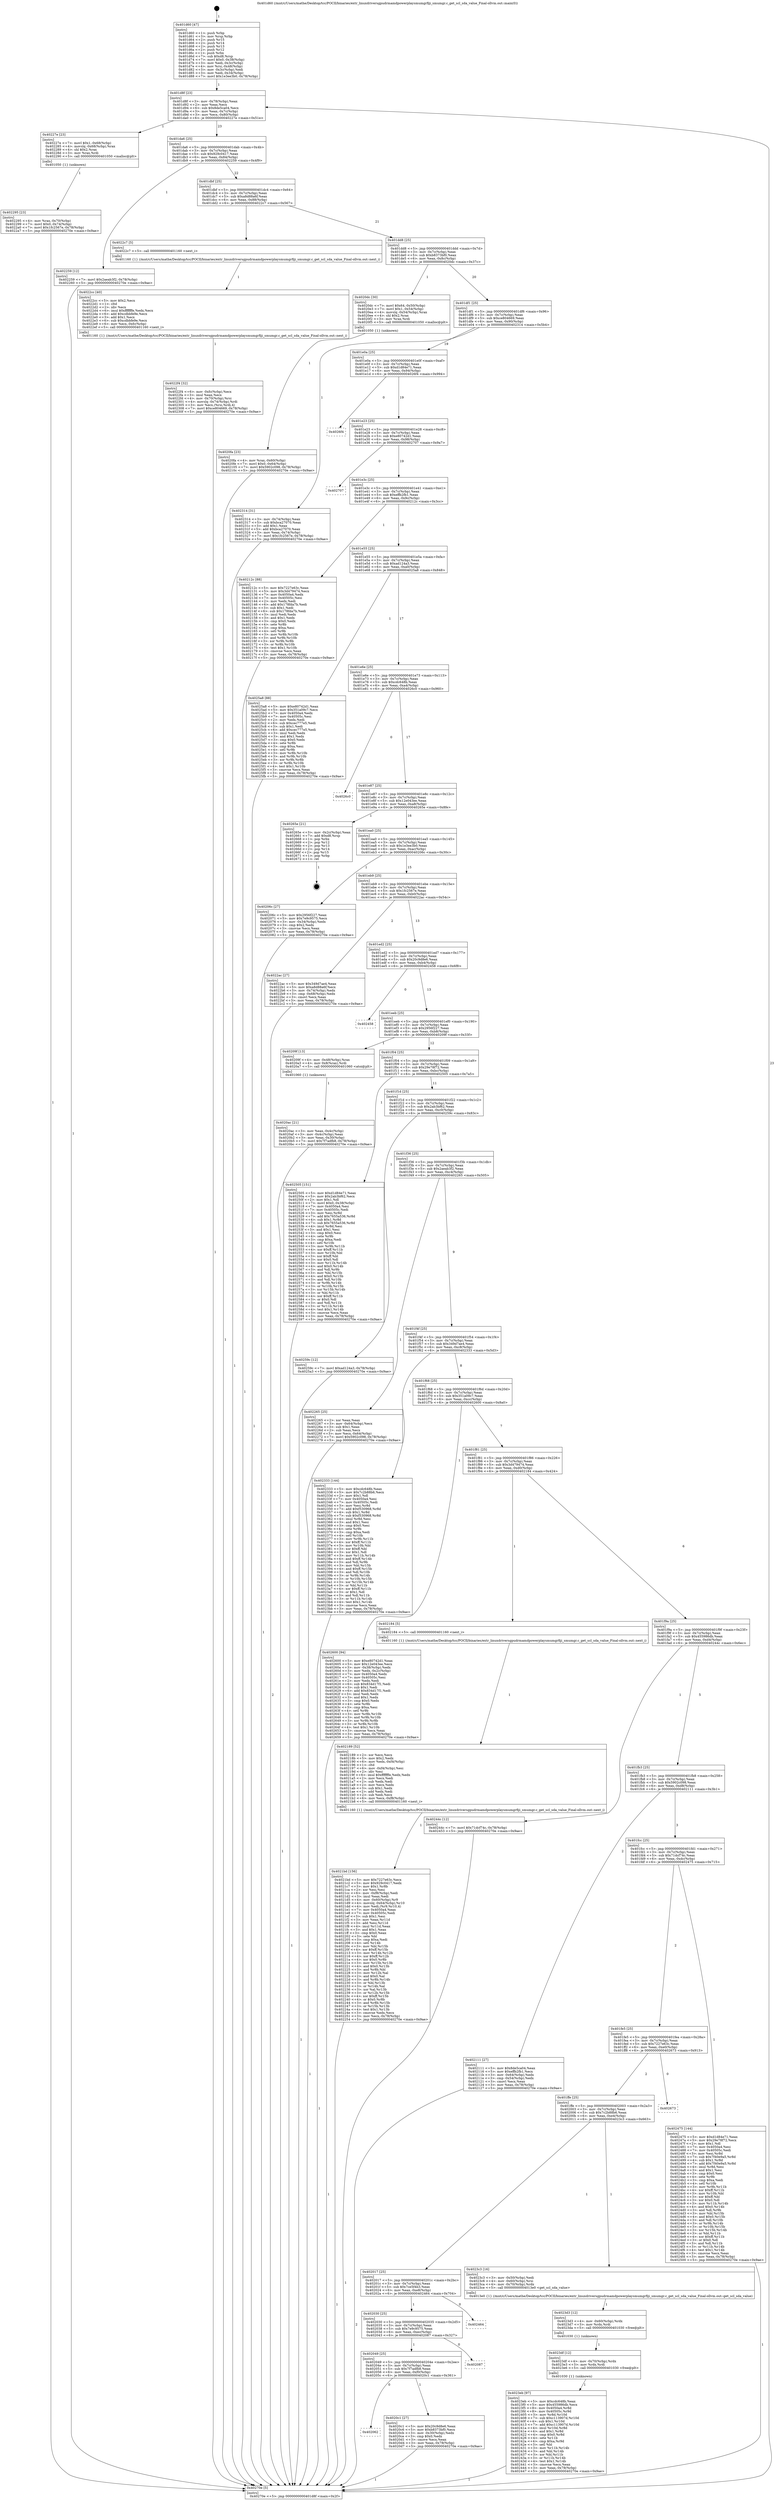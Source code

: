 digraph "0x401d60" {
  label = "0x401d60 (/mnt/c/Users/mathe/Desktop/tcc/POCII/binaries/extr_linuxdriversgpudrmamdpowerplaysmumgrfiji_smumgr.c_get_scl_sda_value_Final-ollvm.out::main(0))"
  labelloc = "t"
  node[shape=record]

  Entry [label="",width=0.3,height=0.3,shape=circle,fillcolor=black,style=filled]
  "0x401d8f" [label="{
     0x401d8f [23]\l
     | [instrs]\l
     &nbsp;&nbsp;0x401d8f \<+3\>: mov -0x78(%rbp),%eax\l
     &nbsp;&nbsp;0x401d92 \<+2\>: mov %eax,%ecx\l
     &nbsp;&nbsp;0x401d94 \<+6\>: sub $0x8de5ca04,%ecx\l
     &nbsp;&nbsp;0x401d9a \<+3\>: mov %eax,-0x7c(%rbp)\l
     &nbsp;&nbsp;0x401d9d \<+3\>: mov %ecx,-0x80(%rbp)\l
     &nbsp;&nbsp;0x401da0 \<+6\>: je 000000000040227e \<main+0x51e\>\l
  }"]
  "0x40227e" [label="{
     0x40227e [23]\l
     | [instrs]\l
     &nbsp;&nbsp;0x40227e \<+7\>: movl $0x1,-0x68(%rbp)\l
     &nbsp;&nbsp;0x402285 \<+4\>: movslq -0x68(%rbp),%rax\l
     &nbsp;&nbsp;0x402289 \<+4\>: shl $0x2,%rax\l
     &nbsp;&nbsp;0x40228d \<+3\>: mov %rax,%rdi\l
     &nbsp;&nbsp;0x402290 \<+5\>: call 0000000000401050 \<malloc@plt\>\l
     | [calls]\l
     &nbsp;&nbsp;0x401050 \{1\} (unknown)\l
  }"]
  "0x401da6" [label="{
     0x401da6 [25]\l
     | [instrs]\l
     &nbsp;&nbsp;0x401da6 \<+5\>: jmp 0000000000401dab \<main+0x4b\>\l
     &nbsp;&nbsp;0x401dab \<+3\>: mov -0x7c(%rbp),%eax\l
     &nbsp;&nbsp;0x401dae \<+5\>: sub $0x929c0417,%eax\l
     &nbsp;&nbsp;0x401db3 \<+6\>: mov %eax,-0x84(%rbp)\l
     &nbsp;&nbsp;0x401db9 \<+6\>: je 0000000000402259 \<main+0x4f9\>\l
  }"]
  Exit [label="",width=0.3,height=0.3,shape=circle,fillcolor=black,style=filled,peripheries=2]
  "0x402259" [label="{
     0x402259 [12]\l
     | [instrs]\l
     &nbsp;&nbsp;0x402259 \<+7\>: movl $0x2aeab3f2,-0x78(%rbp)\l
     &nbsp;&nbsp;0x402260 \<+5\>: jmp 000000000040270e \<main+0x9ae\>\l
  }"]
  "0x401dbf" [label="{
     0x401dbf [25]\l
     | [instrs]\l
     &nbsp;&nbsp;0x401dbf \<+5\>: jmp 0000000000401dc4 \<main+0x64\>\l
     &nbsp;&nbsp;0x401dc4 \<+3\>: mov -0x7c(%rbp),%eax\l
     &nbsp;&nbsp;0x401dc7 \<+5\>: sub $0xa8d88a6f,%eax\l
     &nbsp;&nbsp;0x401dcc \<+6\>: mov %eax,-0x88(%rbp)\l
     &nbsp;&nbsp;0x401dd2 \<+6\>: je 00000000004022c7 \<main+0x567\>\l
  }"]
  "0x4023eb" [label="{
     0x4023eb [97]\l
     | [instrs]\l
     &nbsp;&nbsp;0x4023eb \<+5\>: mov $0xcdc648b,%eax\l
     &nbsp;&nbsp;0x4023f0 \<+5\>: mov $0x455986db,%ecx\l
     &nbsp;&nbsp;0x4023f5 \<+8\>: mov 0x4050a4,%r8d\l
     &nbsp;&nbsp;0x4023fd \<+8\>: mov 0x40505c,%r9d\l
     &nbsp;&nbsp;0x402405 \<+3\>: mov %r8d,%r10d\l
     &nbsp;&nbsp;0x402408 \<+7\>: sub $0xc113907d,%r10d\l
     &nbsp;&nbsp;0x40240f \<+4\>: sub $0x1,%r10d\l
     &nbsp;&nbsp;0x402413 \<+7\>: add $0xc113907d,%r10d\l
     &nbsp;&nbsp;0x40241a \<+4\>: imul %r10d,%r8d\l
     &nbsp;&nbsp;0x40241e \<+4\>: and $0x1,%r8d\l
     &nbsp;&nbsp;0x402422 \<+4\>: cmp $0x0,%r8d\l
     &nbsp;&nbsp;0x402426 \<+4\>: sete %r11b\l
     &nbsp;&nbsp;0x40242a \<+4\>: cmp $0xa,%r9d\l
     &nbsp;&nbsp;0x40242e \<+3\>: setl %bl\l
     &nbsp;&nbsp;0x402431 \<+3\>: mov %r11b,%r14b\l
     &nbsp;&nbsp;0x402434 \<+3\>: and %bl,%r14b\l
     &nbsp;&nbsp;0x402437 \<+3\>: xor %bl,%r11b\l
     &nbsp;&nbsp;0x40243a \<+3\>: or %r11b,%r14b\l
     &nbsp;&nbsp;0x40243d \<+4\>: test $0x1,%r14b\l
     &nbsp;&nbsp;0x402441 \<+3\>: cmovne %ecx,%eax\l
     &nbsp;&nbsp;0x402444 \<+3\>: mov %eax,-0x78(%rbp)\l
     &nbsp;&nbsp;0x402447 \<+5\>: jmp 000000000040270e \<main+0x9ae\>\l
  }"]
  "0x4022c7" [label="{
     0x4022c7 [5]\l
     | [instrs]\l
     &nbsp;&nbsp;0x4022c7 \<+5\>: call 0000000000401160 \<next_i\>\l
     | [calls]\l
     &nbsp;&nbsp;0x401160 \{1\} (/mnt/c/Users/mathe/Desktop/tcc/POCII/binaries/extr_linuxdriversgpudrmamdpowerplaysmumgrfiji_smumgr.c_get_scl_sda_value_Final-ollvm.out::next_i)\l
  }"]
  "0x401dd8" [label="{
     0x401dd8 [25]\l
     | [instrs]\l
     &nbsp;&nbsp;0x401dd8 \<+5\>: jmp 0000000000401ddd \<main+0x7d\>\l
     &nbsp;&nbsp;0x401ddd \<+3\>: mov -0x7c(%rbp),%eax\l
     &nbsp;&nbsp;0x401de0 \<+5\>: sub $0xb8373bf0,%eax\l
     &nbsp;&nbsp;0x401de5 \<+6\>: mov %eax,-0x8c(%rbp)\l
     &nbsp;&nbsp;0x401deb \<+6\>: je 00000000004020dc \<main+0x37c\>\l
  }"]
  "0x4023df" [label="{
     0x4023df [12]\l
     | [instrs]\l
     &nbsp;&nbsp;0x4023df \<+4\>: mov -0x70(%rbp),%rdx\l
     &nbsp;&nbsp;0x4023e3 \<+3\>: mov %rdx,%rdi\l
     &nbsp;&nbsp;0x4023e6 \<+5\>: call 0000000000401030 \<free@plt\>\l
     | [calls]\l
     &nbsp;&nbsp;0x401030 \{1\} (unknown)\l
  }"]
  "0x4020dc" [label="{
     0x4020dc [30]\l
     | [instrs]\l
     &nbsp;&nbsp;0x4020dc \<+7\>: movl $0x64,-0x50(%rbp)\l
     &nbsp;&nbsp;0x4020e3 \<+7\>: movl $0x1,-0x54(%rbp)\l
     &nbsp;&nbsp;0x4020ea \<+4\>: movslq -0x54(%rbp),%rax\l
     &nbsp;&nbsp;0x4020ee \<+4\>: shl $0x2,%rax\l
     &nbsp;&nbsp;0x4020f2 \<+3\>: mov %rax,%rdi\l
     &nbsp;&nbsp;0x4020f5 \<+5\>: call 0000000000401050 \<malloc@plt\>\l
     | [calls]\l
     &nbsp;&nbsp;0x401050 \{1\} (unknown)\l
  }"]
  "0x401df1" [label="{
     0x401df1 [25]\l
     | [instrs]\l
     &nbsp;&nbsp;0x401df1 \<+5\>: jmp 0000000000401df6 \<main+0x96\>\l
     &nbsp;&nbsp;0x401df6 \<+3\>: mov -0x7c(%rbp),%eax\l
     &nbsp;&nbsp;0x401df9 \<+5\>: sub $0xce804669,%eax\l
     &nbsp;&nbsp;0x401dfe \<+6\>: mov %eax,-0x90(%rbp)\l
     &nbsp;&nbsp;0x401e04 \<+6\>: je 0000000000402314 \<main+0x5b4\>\l
  }"]
  "0x4023d3" [label="{
     0x4023d3 [12]\l
     | [instrs]\l
     &nbsp;&nbsp;0x4023d3 \<+4\>: mov -0x60(%rbp),%rdx\l
     &nbsp;&nbsp;0x4023d7 \<+3\>: mov %rdx,%rdi\l
     &nbsp;&nbsp;0x4023da \<+5\>: call 0000000000401030 \<free@plt\>\l
     | [calls]\l
     &nbsp;&nbsp;0x401030 \{1\} (unknown)\l
  }"]
  "0x402314" [label="{
     0x402314 [31]\l
     | [instrs]\l
     &nbsp;&nbsp;0x402314 \<+3\>: mov -0x74(%rbp),%eax\l
     &nbsp;&nbsp;0x402317 \<+5\>: sub $0xbca27070,%eax\l
     &nbsp;&nbsp;0x40231c \<+3\>: add $0x1,%eax\l
     &nbsp;&nbsp;0x40231f \<+5\>: add $0xbca27070,%eax\l
     &nbsp;&nbsp;0x402324 \<+3\>: mov %eax,-0x74(%rbp)\l
     &nbsp;&nbsp;0x402327 \<+7\>: movl $0x1fc2567e,-0x78(%rbp)\l
     &nbsp;&nbsp;0x40232e \<+5\>: jmp 000000000040270e \<main+0x9ae\>\l
  }"]
  "0x401e0a" [label="{
     0x401e0a [25]\l
     | [instrs]\l
     &nbsp;&nbsp;0x401e0a \<+5\>: jmp 0000000000401e0f \<main+0xaf\>\l
     &nbsp;&nbsp;0x401e0f \<+3\>: mov -0x7c(%rbp),%eax\l
     &nbsp;&nbsp;0x401e12 \<+5\>: sub $0xd1d84e71,%eax\l
     &nbsp;&nbsp;0x401e17 \<+6\>: mov %eax,-0x94(%rbp)\l
     &nbsp;&nbsp;0x401e1d \<+6\>: je 00000000004026f4 \<main+0x994\>\l
  }"]
  "0x4022f4" [label="{
     0x4022f4 [32]\l
     | [instrs]\l
     &nbsp;&nbsp;0x4022f4 \<+6\>: mov -0xfc(%rbp),%ecx\l
     &nbsp;&nbsp;0x4022fa \<+3\>: imul %eax,%ecx\l
     &nbsp;&nbsp;0x4022fd \<+4\>: mov -0x70(%rbp),%rsi\l
     &nbsp;&nbsp;0x402301 \<+4\>: movslq -0x74(%rbp),%rdi\l
     &nbsp;&nbsp;0x402305 \<+3\>: mov %ecx,(%rsi,%rdi,4)\l
     &nbsp;&nbsp;0x402308 \<+7\>: movl $0xce804669,-0x78(%rbp)\l
     &nbsp;&nbsp;0x40230f \<+5\>: jmp 000000000040270e \<main+0x9ae\>\l
  }"]
  "0x4026f4" [label="{
     0x4026f4\l
  }", style=dashed]
  "0x401e23" [label="{
     0x401e23 [25]\l
     | [instrs]\l
     &nbsp;&nbsp;0x401e23 \<+5\>: jmp 0000000000401e28 \<main+0xc8\>\l
     &nbsp;&nbsp;0x401e28 \<+3\>: mov -0x7c(%rbp),%eax\l
     &nbsp;&nbsp;0x401e2b \<+5\>: sub $0xe80742d1,%eax\l
     &nbsp;&nbsp;0x401e30 \<+6\>: mov %eax,-0x98(%rbp)\l
     &nbsp;&nbsp;0x401e36 \<+6\>: je 0000000000402707 \<main+0x9a7\>\l
  }"]
  "0x4022cc" [label="{
     0x4022cc [40]\l
     | [instrs]\l
     &nbsp;&nbsp;0x4022cc \<+5\>: mov $0x2,%ecx\l
     &nbsp;&nbsp;0x4022d1 \<+1\>: cltd\l
     &nbsp;&nbsp;0x4022d2 \<+2\>: idiv %ecx\l
     &nbsp;&nbsp;0x4022d4 \<+6\>: imul $0xfffffffe,%edx,%ecx\l
     &nbsp;&nbsp;0x4022da \<+6\>: add $0xcdbbfe9e,%ecx\l
     &nbsp;&nbsp;0x4022e0 \<+3\>: add $0x1,%ecx\l
     &nbsp;&nbsp;0x4022e3 \<+6\>: sub $0xcdbbfe9e,%ecx\l
     &nbsp;&nbsp;0x4022e9 \<+6\>: mov %ecx,-0xfc(%rbp)\l
     &nbsp;&nbsp;0x4022ef \<+5\>: call 0000000000401160 \<next_i\>\l
     | [calls]\l
     &nbsp;&nbsp;0x401160 \{1\} (/mnt/c/Users/mathe/Desktop/tcc/POCII/binaries/extr_linuxdriversgpudrmamdpowerplaysmumgrfiji_smumgr.c_get_scl_sda_value_Final-ollvm.out::next_i)\l
  }"]
  "0x402707" [label="{
     0x402707\l
  }", style=dashed]
  "0x401e3c" [label="{
     0x401e3c [25]\l
     | [instrs]\l
     &nbsp;&nbsp;0x401e3c \<+5\>: jmp 0000000000401e41 \<main+0xe1\>\l
     &nbsp;&nbsp;0x401e41 \<+3\>: mov -0x7c(%rbp),%eax\l
     &nbsp;&nbsp;0x401e44 \<+5\>: sub $0xeffb2fb1,%eax\l
     &nbsp;&nbsp;0x401e49 \<+6\>: mov %eax,-0x9c(%rbp)\l
     &nbsp;&nbsp;0x401e4f \<+6\>: je 000000000040212c \<main+0x3cc\>\l
  }"]
  "0x402295" [label="{
     0x402295 [23]\l
     | [instrs]\l
     &nbsp;&nbsp;0x402295 \<+4\>: mov %rax,-0x70(%rbp)\l
     &nbsp;&nbsp;0x402299 \<+7\>: movl $0x0,-0x74(%rbp)\l
     &nbsp;&nbsp;0x4022a0 \<+7\>: movl $0x1fc2567e,-0x78(%rbp)\l
     &nbsp;&nbsp;0x4022a7 \<+5\>: jmp 000000000040270e \<main+0x9ae\>\l
  }"]
  "0x40212c" [label="{
     0x40212c [88]\l
     | [instrs]\l
     &nbsp;&nbsp;0x40212c \<+5\>: mov $0x7227e63c,%eax\l
     &nbsp;&nbsp;0x402131 \<+5\>: mov $0x3d479474,%ecx\l
     &nbsp;&nbsp;0x402136 \<+7\>: mov 0x4050a4,%edx\l
     &nbsp;&nbsp;0x40213d \<+7\>: mov 0x40505c,%esi\l
     &nbsp;&nbsp;0x402144 \<+2\>: mov %edx,%edi\l
     &nbsp;&nbsp;0x402146 \<+6\>: add $0x178fda7b,%edi\l
     &nbsp;&nbsp;0x40214c \<+3\>: sub $0x1,%edi\l
     &nbsp;&nbsp;0x40214f \<+6\>: sub $0x178fda7b,%edi\l
     &nbsp;&nbsp;0x402155 \<+3\>: imul %edi,%edx\l
     &nbsp;&nbsp;0x402158 \<+3\>: and $0x1,%edx\l
     &nbsp;&nbsp;0x40215b \<+3\>: cmp $0x0,%edx\l
     &nbsp;&nbsp;0x40215e \<+4\>: sete %r8b\l
     &nbsp;&nbsp;0x402162 \<+3\>: cmp $0xa,%esi\l
     &nbsp;&nbsp;0x402165 \<+4\>: setl %r9b\l
     &nbsp;&nbsp;0x402169 \<+3\>: mov %r8b,%r10b\l
     &nbsp;&nbsp;0x40216c \<+3\>: and %r9b,%r10b\l
     &nbsp;&nbsp;0x40216f \<+3\>: xor %r9b,%r8b\l
     &nbsp;&nbsp;0x402172 \<+3\>: or %r8b,%r10b\l
     &nbsp;&nbsp;0x402175 \<+4\>: test $0x1,%r10b\l
     &nbsp;&nbsp;0x402179 \<+3\>: cmovne %ecx,%eax\l
     &nbsp;&nbsp;0x40217c \<+3\>: mov %eax,-0x78(%rbp)\l
     &nbsp;&nbsp;0x40217f \<+5\>: jmp 000000000040270e \<main+0x9ae\>\l
  }"]
  "0x401e55" [label="{
     0x401e55 [25]\l
     | [instrs]\l
     &nbsp;&nbsp;0x401e55 \<+5\>: jmp 0000000000401e5a \<main+0xfa\>\l
     &nbsp;&nbsp;0x401e5a \<+3\>: mov -0x7c(%rbp),%eax\l
     &nbsp;&nbsp;0x401e5d \<+5\>: sub $0xad124a3,%eax\l
     &nbsp;&nbsp;0x401e62 \<+6\>: mov %eax,-0xa0(%rbp)\l
     &nbsp;&nbsp;0x401e68 \<+6\>: je 00000000004025a8 \<main+0x848\>\l
  }"]
  "0x4021bd" [label="{
     0x4021bd [156]\l
     | [instrs]\l
     &nbsp;&nbsp;0x4021bd \<+5\>: mov $0x7227e63c,%ecx\l
     &nbsp;&nbsp;0x4021c2 \<+5\>: mov $0x929c0417,%edx\l
     &nbsp;&nbsp;0x4021c7 \<+3\>: mov $0x1,%r8b\l
     &nbsp;&nbsp;0x4021ca \<+2\>: xor %esi,%esi\l
     &nbsp;&nbsp;0x4021cc \<+6\>: mov -0xf8(%rbp),%edi\l
     &nbsp;&nbsp;0x4021d2 \<+3\>: imul %eax,%edi\l
     &nbsp;&nbsp;0x4021d5 \<+4\>: mov -0x60(%rbp),%r9\l
     &nbsp;&nbsp;0x4021d9 \<+4\>: movslq -0x64(%rbp),%r10\l
     &nbsp;&nbsp;0x4021dd \<+4\>: mov %edi,(%r9,%r10,4)\l
     &nbsp;&nbsp;0x4021e1 \<+7\>: mov 0x4050a4,%eax\l
     &nbsp;&nbsp;0x4021e8 \<+7\>: mov 0x40505c,%edi\l
     &nbsp;&nbsp;0x4021ef \<+3\>: sub $0x1,%esi\l
     &nbsp;&nbsp;0x4021f2 \<+3\>: mov %eax,%r11d\l
     &nbsp;&nbsp;0x4021f5 \<+3\>: add %esi,%r11d\l
     &nbsp;&nbsp;0x4021f8 \<+4\>: imul %r11d,%eax\l
     &nbsp;&nbsp;0x4021fc \<+3\>: and $0x1,%eax\l
     &nbsp;&nbsp;0x4021ff \<+3\>: cmp $0x0,%eax\l
     &nbsp;&nbsp;0x402202 \<+3\>: sete %bl\l
     &nbsp;&nbsp;0x402205 \<+3\>: cmp $0xa,%edi\l
     &nbsp;&nbsp;0x402208 \<+4\>: setl %r14b\l
     &nbsp;&nbsp;0x40220c \<+3\>: mov %bl,%r15b\l
     &nbsp;&nbsp;0x40220f \<+4\>: xor $0xff,%r15b\l
     &nbsp;&nbsp;0x402213 \<+3\>: mov %r14b,%r12b\l
     &nbsp;&nbsp;0x402216 \<+4\>: xor $0xff,%r12b\l
     &nbsp;&nbsp;0x40221a \<+4\>: xor $0x0,%r8b\l
     &nbsp;&nbsp;0x40221e \<+3\>: mov %r15b,%r13b\l
     &nbsp;&nbsp;0x402221 \<+4\>: and $0x0,%r13b\l
     &nbsp;&nbsp;0x402225 \<+3\>: and %r8b,%bl\l
     &nbsp;&nbsp;0x402228 \<+3\>: mov %r12b,%al\l
     &nbsp;&nbsp;0x40222b \<+2\>: and $0x0,%al\l
     &nbsp;&nbsp;0x40222d \<+3\>: and %r8b,%r14b\l
     &nbsp;&nbsp;0x402230 \<+3\>: or %bl,%r13b\l
     &nbsp;&nbsp;0x402233 \<+3\>: or %r14b,%al\l
     &nbsp;&nbsp;0x402236 \<+3\>: xor %al,%r13b\l
     &nbsp;&nbsp;0x402239 \<+3\>: or %r12b,%r15b\l
     &nbsp;&nbsp;0x40223c \<+4\>: xor $0xff,%r15b\l
     &nbsp;&nbsp;0x402240 \<+4\>: or $0x0,%r8b\l
     &nbsp;&nbsp;0x402244 \<+3\>: and %r8b,%r15b\l
     &nbsp;&nbsp;0x402247 \<+3\>: or %r15b,%r13b\l
     &nbsp;&nbsp;0x40224a \<+4\>: test $0x1,%r13b\l
     &nbsp;&nbsp;0x40224e \<+3\>: cmovne %edx,%ecx\l
     &nbsp;&nbsp;0x402251 \<+3\>: mov %ecx,-0x78(%rbp)\l
     &nbsp;&nbsp;0x402254 \<+5\>: jmp 000000000040270e \<main+0x9ae\>\l
  }"]
  "0x4025a8" [label="{
     0x4025a8 [88]\l
     | [instrs]\l
     &nbsp;&nbsp;0x4025a8 \<+5\>: mov $0xe80742d1,%eax\l
     &nbsp;&nbsp;0x4025ad \<+5\>: mov $0x351a09c7,%ecx\l
     &nbsp;&nbsp;0x4025b2 \<+7\>: mov 0x4050a4,%edx\l
     &nbsp;&nbsp;0x4025b9 \<+7\>: mov 0x40505c,%esi\l
     &nbsp;&nbsp;0x4025c0 \<+2\>: mov %edx,%edi\l
     &nbsp;&nbsp;0x4025c2 \<+6\>: sub $0xcec777e5,%edi\l
     &nbsp;&nbsp;0x4025c8 \<+3\>: sub $0x1,%edi\l
     &nbsp;&nbsp;0x4025cb \<+6\>: add $0xcec777e5,%edi\l
     &nbsp;&nbsp;0x4025d1 \<+3\>: imul %edi,%edx\l
     &nbsp;&nbsp;0x4025d4 \<+3\>: and $0x1,%edx\l
     &nbsp;&nbsp;0x4025d7 \<+3\>: cmp $0x0,%edx\l
     &nbsp;&nbsp;0x4025da \<+4\>: sete %r8b\l
     &nbsp;&nbsp;0x4025de \<+3\>: cmp $0xa,%esi\l
     &nbsp;&nbsp;0x4025e1 \<+4\>: setl %r9b\l
     &nbsp;&nbsp;0x4025e5 \<+3\>: mov %r8b,%r10b\l
     &nbsp;&nbsp;0x4025e8 \<+3\>: and %r9b,%r10b\l
     &nbsp;&nbsp;0x4025eb \<+3\>: xor %r9b,%r8b\l
     &nbsp;&nbsp;0x4025ee \<+3\>: or %r8b,%r10b\l
     &nbsp;&nbsp;0x4025f1 \<+4\>: test $0x1,%r10b\l
     &nbsp;&nbsp;0x4025f5 \<+3\>: cmovne %ecx,%eax\l
     &nbsp;&nbsp;0x4025f8 \<+3\>: mov %eax,-0x78(%rbp)\l
     &nbsp;&nbsp;0x4025fb \<+5\>: jmp 000000000040270e \<main+0x9ae\>\l
  }"]
  "0x401e6e" [label="{
     0x401e6e [25]\l
     | [instrs]\l
     &nbsp;&nbsp;0x401e6e \<+5\>: jmp 0000000000401e73 \<main+0x113\>\l
     &nbsp;&nbsp;0x401e73 \<+3\>: mov -0x7c(%rbp),%eax\l
     &nbsp;&nbsp;0x401e76 \<+5\>: sub $0xcdc648b,%eax\l
     &nbsp;&nbsp;0x401e7b \<+6\>: mov %eax,-0xa4(%rbp)\l
     &nbsp;&nbsp;0x401e81 \<+6\>: je 00000000004026c0 \<main+0x960\>\l
  }"]
  "0x402189" [label="{
     0x402189 [52]\l
     | [instrs]\l
     &nbsp;&nbsp;0x402189 \<+2\>: xor %ecx,%ecx\l
     &nbsp;&nbsp;0x40218b \<+5\>: mov $0x2,%edx\l
     &nbsp;&nbsp;0x402190 \<+6\>: mov %edx,-0xf4(%rbp)\l
     &nbsp;&nbsp;0x402196 \<+1\>: cltd\l
     &nbsp;&nbsp;0x402197 \<+6\>: mov -0xf4(%rbp),%esi\l
     &nbsp;&nbsp;0x40219d \<+2\>: idiv %esi\l
     &nbsp;&nbsp;0x40219f \<+6\>: imul $0xfffffffe,%edx,%edx\l
     &nbsp;&nbsp;0x4021a5 \<+2\>: mov %ecx,%edi\l
     &nbsp;&nbsp;0x4021a7 \<+2\>: sub %edx,%edi\l
     &nbsp;&nbsp;0x4021a9 \<+2\>: mov %ecx,%edx\l
     &nbsp;&nbsp;0x4021ab \<+3\>: sub $0x1,%edx\l
     &nbsp;&nbsp;0x4021ae \<+2\>: add %edx,%edi\l
     &nbsp;&nbsp;0x4021b0 \<+2\>: sub %edi,%ecx\l
     &nbsp;&nbsp;0x4021b2 \<+6\>: mov %ecx,-0xf8(%rbp)\l
     &nbsp;&nbsp;0x4021b8 \<+5\>: call 0000000000401160 \<next_i\>\l
     | [calls]\l
     &nbsp;&nbsp;0x401160 \{1\} (/mnt/c/Users/mathe/Desktop/tcc/POCII/binaries/extr_linuxdriversgpudrmamdpowerplaysmumgrfiji_smumgr.c_get_scl_sda_value_Final-ollvm.out::next_i)\l
  }"]
  "0x4026c0" [label="{
     0x4026c0\l
  }", style=dashed]
  "0x401e87" [label="{
     0x401e87 [25]\l
     | [instrs]\l
     &nbsp;&nbsp;0x401e87 \<+5\>: jmp 0000000000401e8c \<main+0x12c\>\l
     &nbsp;&nbsp;0x401e8c \<+3\>: mov -0x7c(%rbp),%eax\l
     &nbsp;&nbsp;0x401e8f \<+5\>: sub $0x12e043ee,%eax\l
     &nbsp;&nbsp;0x401e94 \<+6\>: mov %eax,-0xa8(%rbp)\l
     &nbsp;&nbsp;0x401e9a \<+6\>: je 000000000040265e \<main+0x8fe\>\l
  }"]
  "0x4020fa" [label="{
     0x4020fa [23]\l
     | [instrs]\l
     &nbsp;&nbsp;0x4020fa \<+4\>: mov %rax,-0x60(%rbp)\l
     &nbsp;&nbsp;0x4020fe \<+7\>: movl $0x0,-0x64(%rbp)\l
     &nbsp;&nbsp;0x402105 \<+7\>: movl $0x5902c098,-0x78(%rbp)\l
     &nbsp;&nbsp;0x40210c \<+5\>: jmp 000000000040270e \<main+0x9ae\>\l
  }"]
  "0x40265e" [label="{
     0x40265e [21]\l
     | [instrs]\l
     &nbsp;&nbsp;0x40265e \<+3\>: mov -0x2c(%rbp),%eax\l
     &nbsp;&nbsp;0x402661 \<+7\>: add $0xd8,%rsp\l
     &nbsp;&nbsp;0x402668 \<+1\>: pop %rbx\l
     &nbsp;&nbsp;0x402669 \<+2\>: pop %r12\l
     &nbsp;&nbsp;0x40266b \<+2\>: pop %r13\l
     &nbsp;&nbsp;0x40266d \<+2\>: pop %r14\l
     &nbsp;&nbsp;0x40266f \<+2\>: pop %r15\l
     &nbsp;&nbsp;0x402671 \<+1\>: pop %rbp\l
     &nbsp;&nbsp;0x402672 \<+1\>: ret\l
  }"]
  "0x401ea0" [label="{
     0x401ea0 [25]\l
     | [instrs]\l
     &nbsp;&nbsp;0x401ea0 \<+5\>: jmp 0000000000401ea5 \<main+0x145\>\l
     &nbsp;&nbsp;0x401ea5 \<+3\>: mov -0x7c(%rbp),%eax\l
     &nbsp;&nbsp;0x401ea8 \<+5\>: sub $0x1e3ee3b0,%eax\l
     &nbsp;&nbsp;0x401ead \<+6\>: mov %eax,-0xac(%rbp)\l
     &nbsp;&nbsp;0x401eb3 \<+6\>: je 000000000040206c \<main+0x30c\>\l
  }"]
  "0x402062" [label="{
     0x402062\l
  }", style=dashed]
  "0x40206c" [label="{
     0x40206c [27]\l
     | [instrs]\l
     &nbsp;&nbsp;0x40206c \<+5\>: mov $0x2956f227,%eax\l
     &nbsp;&nbsp;0x402071 \<+5\>: mov $0x7e9c9575,%ecx\l
     &nbsp;&nbsp;0x402076 \<+3\>: mov -0x34(%rbp),%edx\l
     &nbsp;&nbsp;0x402079 \<+3\>: cmp $0x2,%edx\l
     &nbsp;&nbsp;0x40207c \<+3\>: cmovne %ecx,%eax\l
     &nbsp;&nbsp;0x40207f \<+3\>: mov %eax,-0x78(%rbp)\l
     &nbsp;&nbsp;0x402082 \<+5\>: jmp 000000000040270e \<main+0x9ae\>\l
  }"]
  "0x401eb9" [label="{
     0x401eb9 [25]\l
     | [instrs]\l
     &nbsp;&nbsp;0x401eb9 \<+5\>: jmp 0000000000401ebe \<main+0x15e\>\l
     &nbsp;&nbsp;0x401ebe \<+3\>: mov -0x7c(%rbp),%eax\l
     &nbsp;&nbsp;0x401ec1 \<+5\>: sub $0x1fc2567e,%eax\l
     &nbsp;&nbsp;0x401ec6 \<+6\>: mov %eax,-0xb0(%rbp)\l
     &nbsp;&nbsp;0x401ecc \<+6\>: je 00000000004022ac \<main+0x54c\>\l
  }"]
  "0x40270e" [label="{
     0x40270e [5]\l
     | [instrs]\l
     &nbsp;&nbsp;0x40270e \<+5\>: jmp 0000000000401d8f \<main+0x2f\>\l
  }"]
  "0x401d60" [label="{
     0x401d60 [47]\l
     | [instrs]\l
     &nbsp;&nbsp;0x401d60 \<+1\>: push %rbp\l
     &nbsp;&nbsp;0x401d61 \<+3\>: mov %rsp,%rbp\l
     &nbsp;&nbsp;0x401d64 \<+2\>: push %r15\l
     &nbsp;&nbsp;0x401d66 \<+2\>: push %r14\l
     &nbsp;&nbsp;0x401d68 \<+2\>: push %r13\l
     &nbsp;&nbsp;0x401d6a \<+2\>: push %r12\l
     &nbsp;&nbsp;0x401d6c \<+1\>: push %rbx\l
     &nbsp;&nbsp;0x401d6d \<+7\>: sub $0xd8,%rsp\l
     &nbsp;&nbsp;0x401d74 \<+7\>: movl $0x0,-0x38(%rbp)\l
     &nbsp;&nbsp;0x401d7b \<+3\>: mov %edi,-0x3c(%rbp)\l
     &nbsp;&nbsp;0x401d7e \<+4\>: mov %rsi,-0x48(%rbp)\l
     &nbsp;&nbsp;0x401d82 \<+3\>: mov -0x3c(%rbp),%edi\l
     &nbsp;&nbsp;0x401d85 \<+3\>: mov %edi,-0x34(%rbp)\l
     &nbsp;&nbsp;0x401d88 \<+7\>: movl $0x1e3ee3b0,-0x78(%rbp)\l
  }"]
  "0x4020c1" [label="{
     0x4020c1 [27]\l
     | [instrs]\l
     &nbsp;&nbsp;0x4020c1 \<+5\>: mov $0x20c9d8e6,%eax\l
     &nbsp;&nbsp;0x4020c6 \<+5\>: mov $0xb8373bf0,%ecx\l
     &nbsp;&nbsp;0x4020cb \<+3\>: mov -0x30(%rbp),%edx\l
     &nbsp;&nbsp;0x4020ce \<+3\>: cmp $0x0,%edx\l
     &nbsp;&nbsp;0x4020d1 \<+3\>: cmove %ecx,%eax\l
     &nbsp;&nbsp;0x4020d4 \<+3\>: mov %eax,-0x78(%rbp)\l
     &nbsp;&nbsp;0x4020d7 \<+5\>: jmp 000000000040270e \<main+0x9ae\>\l
  }"]
  "0x4022ac" [label="{
     0x4022ac [27]\l
     | [instrs]\l
     &nbsp;&nbsp;0x4022ac \<+5\>: mov $0x349d7ae4,%eax\l
     &nbsp;&nbsp;0x4022b1 \<+5\>: mov $0xa8d88a6f,%ecx\l
     &nbsp;&nbsp;0x4022b6 \<+3\>: mov -0x74(%rbp),%edx\l
     &nbsp;&nbsp;0x4022b9 \<+3\>: cmp -0x68(%rbp),%edx\l
     &nbsp;&nbsp;0x4022bc \<+3\>: cmovl %ecx,%eax\l
     &nbsp;&nbsp;0x4022bf \<+3\>: mov %eax,-0x78(%rbp)\l
     &nbsp;&nbsp;0x4022c2 \<+5\>: jmp 000000000040270e \<main+0x9ae\>\l
  }"]
  "0x401ed2" [label="{
     0x401ed2 [25]\l
     | [instrs]\l
     &nbsp;&nbsp;0x401ed2 \<+5\>: jmp 0000000000401ed7 \<main+0x177\>\l
     &nbsp;&nbsp;0x401ed7 \<+3\>: mov -0x7c(%rbp),%eax\l
     &nbsp;&nbsp;0x401eda \<+5\>: sub $0x20c9d8e6,%eax\l
     &nbsp;&nbsp;0x401edf \<+6\>: mov %eax,-0xb4(%rbp)\l
     &nbsp;&nbsp;0x401ee5 \<+6\>: je 0000000000402458 \<main+0x6f8\>\l
  }"]
  "0x402049" [label="{
     0x402049 [25]\l
     | [instrs]\l
     &nbsp;&nbsp;0x402049 \<+5\>: jmp 000000000040204e \<main+0x2ee\>\l
     &nbsp;&nbsp;0x40204e \<+3\>: mov -0x7c(%rbp),%eax\l
     &nbsp;&nbsp;0x402051 \<+5\>: sub $0x7f7adfb8,%eax\l
     &nbsp;&nbsp;0x402056 \<+6\>: mov %eax,-0xf0(%rbp)\l
     &nbsp;&nbsp;0x40205c \<+6\>: je 00000000004020c1 \<main+0x361\>\l
  }"]
  "0x402458" [label="{
     0x402458\l
  }", style=dashed]
  "0x401eeb" [label="{
     0x401eeb [25]\l
     | [instrs]\l
     &nbsp;&nbsp;0x401eeb \<+5\>: jmp 0000000000401ef0 \<main+0x190\>\l
     &nbsp;&nbsp;0x401ef0 \<+3\>: mov -0x7c(%rbp),%eax\l
     &nbsp;&nbsp;0x401ef3 \<+5\>: sub $0x2956f227,%eax\l
     &nbsp;&nbsp;0x401ef8 \<+6\>: mov %eax,-0xb8(%rbp)\l
     &nbsp;&nbsp;0x401efe \<+6\>: je 000000000040209f \<main+0x33f\>\l
  }"]
  "0x402087" [label="{
     0x402087\l
  }", style=dashed]
  "0x40209f" [label="{
     0x40209f [13]\l
     | [instrs]\l
     &nbsp;&nbsp;0x40209f \<+4\>: mov -0x48(%rbp),%rax\l
     &nbsp;&nbsp;0x4020a3 \<+4\>: mov 0x8(%rax),%rdi\l
     &nbsp;&nbsp;0x4020a7 \<+5\>: call 0000000000401060 \<atoi@plt\>\l
     | [calls]\l
     &nbsp;&nbsp;0x401060 \{1\} (unknown)\l
  }"]
  "0x401f04" [label="{
     0x401f04 [25]\l
     | [instrs]\l
     &nbsp;&nbsp;0x401f04 \<+5\>: jmp 0000000000401f09 \<main+0x1a9\>\l
     &nbsp;&nbsp;0x401f09 \<+3\>: mov -0x7c(%rbp),%eax\l
     &nbsp;&nbsp;0x401f0c \<+5\>: sub $0x29e78f72,%eax\l
     &nbsp;&nbsp;0x401f11 \<+6\>: mov %eax,-0xbc(%rbp)\l
     &nbsp;&nbsp;0x401f17 \<+6\>: je 0000000000402505 \<main+0x7a5\>\l
  }"]
  "0x4020ac" [label="{
     0x4020ac [21]\l
     | [instrs]\l
     &nbsp;&nbsp;0x4020ac \<+3\>: mov %eax,-0x4c(%rbp)\l
     &nbsp;&nbsp;0x4020af \<+3\>: mov -0x4c(%rbp),%eax\l
     &nbsp;&nbsp;0x4020b2 \<+3\>: mov %eax,-0x30(%rbp)\l
     &nbsp;&nbsp;0x4020b5 \<+7\>: movl $0x7f7adfb8,-0x78(%rbp)\l
     &nbsp;&nbsp;0x4020bc \<+5\>: jmp 000000000040270e \<main+0x9ae\>\l
  }"]
  "0x402030" [label="{
     0x402030 [25]\l
     | [instrs]\l
     &nbsp;&nbsp;0x402030 \<+5\>: jmp 0000000000402035 \<main+0x2d5\>\l
     &nbsp;&nbsp;0x402035 \<+3\>: mov -0x7c(%rbp),%eax\l
     &nbsp;&nbsp;0x402038 \<+5\>: sub $0x7e9c9575,%eax\l
     &nbsp;&nbsp;0x40203d \<+6\>: mov %eax,-0xec(%rbp)\l
     &nbsp;&nbsp;0x402043 \<+6\>: je 0000000000402087 \<main+0x327\>\l
  }"]
  "0x402505" [label="{
     0x402505 [151]\l
     | [instrs]\l
     &nbsp;&nbsp;0x402505 \<+5\>: mov $0xd1d84e71,%eax\l
     &nbsp;&nbsp;0x40250a \<+5\>: mov $0x2ab3bf62,%ecx\l
     &nbsp;&nbsp;0x40250f \<+2\>: mov $0x1,%dl\l
     &nbsp;&nbsp;0x402511 \<+7\>: movl $0x0,-0x38(%rbp)\l
     &nbsp;&nbsp;0x402518 \<+7\>: mov 0x4050a4,%esi\l
     &nbsp;&nbsp;0x40251f \<+7\>: mov 0x40505c,%edi\l
     &nbsp;&nbsp;0x402526 \<+3\>: mov %esi,%r8d\l
     &nbsp;&nbsp;0x402529 \<+7\>: add $0x7655a536,%r8d\l
     &nbsp;&nbsp;0x402530 \<+4\>: sub $0x1,%r8d\l
     &nbsp;&nbsp;0x402534 \<+7\>: sub $0x7655a536,%r8d\l
     &nbsp;&nbsp;0x40253b \<+4\>: imul %r8d,%esi\l
     &nbsp;&nbsp;0x40253f \<+3\>: and $0x1,%esi\l
     &nbsp;&nbsp;0x402542 \<+3\>: cmp $0x0,%esi\l
     &nbsp;&nbsp;0x402545 \<+4\>: sete %r9b\l
     &nbsp;&nbsp;0x402549 \<+3\>: cmp $0xa,%edi\l
     &nbsp;&nbsp;0x40254c \<+4\>: setl %r10b\l
     &nbsp;&nbsp;0x402550 \<+3\>: mov %r9b,%r11b\l
     &nbsp;&nbsp;0x402553 \<+4\>: xor $0xff,%r11b\l
     &nbsp;&nbsp;0x402557 \<+3\>: mov %r10b,%bl\l
     &nbsp;&nbsp;0x40255a \<+3\>: xor $0xff,%bl\l
     &nbsp;&nbsp;0x40255d \<+3\>: xor $0x0,%dl\l
     &nbsp;&nbsp;0x402560 \<+3\>: mov %r11b,%r14b\l
     &nbsp;&nbsp;0x402563 \<+4\>: and $0x0,%r14b\l
     &nbsp;&nbsp;0x402567 \<+3\>: and %dl,%r9b\l
     &nbsp;&nbsp;0x40256a \<+3\>: mov %bl,%r15b\l
     &nbsp;&nbsp;0x40256d \<+4\>: and $0x0,%r15b\l
     &nbsp;&nbsp;0x402571 \<+3\>: and %dl,%r10b\l
     &nbsp;&nbsp;0x402574 \<+3\>: or %r9b,%r14b\l
     &nbsp;&nbsp;0x402577 \<+3\>: or %r10b,%r15b\l
     &nbsp;&nbsp;0x40257a \<+3\>: xor %r15b,%r14b\l
     &nbsp;&nbsp;0x40257d \<+3\>: or %bl,%r11b\l
     &nbsp;&nbsp;0x402580 \<+4\>: xor $0xff,%r11b\l
     &nbsp;&nbsp;0x402584 \<+3\>: or $0x0,%dl\l
     &nbsp;&nbsp;0x402587 \<+3\>: and %dl,%r11b\l
     &nbsp;&nbsp;0x40258a \<+3\>: or %r11b,%r14b\l
     &nbsp;&nbsp;0x40258d \<+4\>: test $0x1,%r14b\l
     &nbsp;&nbsp;0x402591 \<+3\>: cmovne %ecx,%eax\l
     &nbsp;&nbsp;0x402594 \<+3\>: mov %eax,-0x78(%rbp)\l
     &nbsp;&nbsp;0x402597 \<+5\>: jmp 000000000040270e \<main+0x9ae\>\l
  }"]
  "0x401f1d" [label="{
     0x401f1d [25]\l
     | [instrs]\l
     &nbsp;&nbsp;0x401f1d \<+5\>: jmp 0000000000401f22 \<main+0x1c2\>\l
     &nbsp;&nbsp;0x401f22 \<+3\>: mov -0x7c(%rbp),%eax\l
     &nbsp;&nbsp;0x401f25 \<+5\>: sub $0x2ab3bf62,%eax\l
     &nbsp;&nbsp;0x401f2a \<+6\>: mov %eax,-0xc0(%rbp)\l
     &nbsp;&nbsp;0x401f30 \<+6\>: je 000000000040259c \<main+0x83c\>\l
  }"]
  "0x402464" [label="{
     0x402464\l
  }", style=dashed]
  "0x40259c" [label="{
     0x40259c [12]\l
     | [instrs]\l
     &nbsp;&nbsp;0x40259c \<+7\>: movl $0xad124a3,-0x78(%rbp)\l
     &nbsp;&nbsp;0x4025a3 \<+5\>: jmp 000000000040270e \<main+0x9ae\>\l
  }"]
  "0x401f36" [label="{
     0x401f36 [25]\l
     | [instrs]\l
     &nbsp;&nbsp;0x401f36 \<+5\>: jmp 0000000000401f3b \<main+0x1db\>\l
     &nbsp;&nbsp;0x401f3b \<+3\>: mov -0x7c(%rbp),%eax\l
     &nbsp;&nbsp;0x401f3e \<+5\>: sub $0x2aeab3f2,%eax\l
     &nbsp;&nbsp;0x401f43 \<+6\>: mov %eax,-0xc4(%rbp)\l
     &nbsp;&nbsp;0x401f49 \<+6\>: je 0000000000402265 \<main+0x505\>\l
  }"]
  "0x402017" [label="{
     0x402017 [25]\l
     | [instrs]\l
     &nbsp;&nbsp;0x402017 \<+5\>: jmp 000000000040201c \<main+0x2bc\>\l
     &nbsp;&nbsp;0x40201c \<+3\>: mov -0x7c(%rbp),%eax\l
     &nbsp;&nbsp;0x40201f \<+5\>: sub $0x7ce5f4b3,%eax\l
     &nbsp;&nbsp;0x402024 \<+6\>: mov %eax,-0xe8(%rbp)\l
     &nbsp;&nbsp;0x40202a \<+6\>: je 0000000000402464 \<main+0x704\>\l
  }"]
  "0x402265" [label="{
     0x402265 [25]\l
     | [instrs]\l
     &nbsp;&nbsp;0x402265 \<+2\>: xor %eax,%eax\l
     &nbsp;&nbsp;0x402267 \<+3\>: mov -0x64(%rbp),%ecx\l
     &nbsp;&nbsp;0x40226a \<+3\>: sub $0x1,%eax\l
     &nbsp;&nbsp;0x40226d \<+2\>: sub %eax,%ecx\l
     &nbsp;&nbsp;0x40226f \<+3\>: mov %ecx,-0x64(%rbp)\l
     &nbsp;&nbsp;0x402272 \<+7\>: movl $0x5902c098,-0x78(%rbp)\l
     &nbsp;&nbsp;0x402279 \<+5\>: jmp 000000000040270e \<main+0x9ae\>\l
  }"]
  "0x401f4f" [label="{
     0x401f4f [25]\l
     | [instrs]\l
     &nbsp;&nbsp;0x401f4f \<+5\>: jmp 0000000000401f54 \<main+0x1f4\>\l
     &nbsp;&nbsp;0x401f54 \<+3\>: mov -0x7c(%rbp),%eax\l
     &nbsp;&nbsp;0x401f57 \<+5\>: sub $0x349d7ae4,%eax\l
     &nbsp;&nbsp;0x401f5c \<+6\>: mov %eax,-0xc8(%rbp)\l
     &nbsp;&nbsp;0x401f62 \<+6\>: je 0000000000402333 \<main+0x5d3\>\l
  }"]
  "0x4023c3" [label="{
     0x4023c3 [16]\l
     | [instrs]\l
     &nbsp;&nbsp;0x4023c3 \<+3\>: mov -0x50(%rbp),%edi\l
     &nbsp;&nbsp;0x4023c6 \<+4\>: mov -0x60(%rbp),%rsi\l
     &nbsp;&nbsp;0x4023ca \<+4\>: mov -0x70(%rbp),%rdx\l
     &nbsp;&nbsp;0x4023ce \<+5\>: call 00000000004013e0 \<get_scl_sda_value\>\l
     | [calls]\l
     &nbsp;&nbsp;0x4013e0 \{1\} (/mnt/c/Users/mathe/Desktop/tcc/POCII/binaries/extr_linuxdriversgpudrmamdpowerplaysmumgrfiji_smumgr.c_get_scl_sda_value_Final-ollvm.out::get_scl_sda_value)\l
  }"]
  "0x402333" [label="{
     0x402333 [144]\l
     | [instrs]\l
     &nbsp;&nbsp;0x402333 \<+5\>: mov $0xcdc648b,%eax\l
     &nbsp;&nbsp;0x402338 \<+5\>: mov $0x7c2b88b6,%ecx\l
     &nbsp;&nbsp;0x40233d \<+2\>: mov $0x1,%dl\l
     &nbsp;&nbsp;0x40233f \<+7\>: mov 0x4050a4,%esi\l
     &nbsp;&nbsp;0x402346 \<+7\>: mov 0x40505c,%edi\l
     &nbsp;&nbsp;0x40234d \<+3\>: mov %esi,%r8d\l
     &nbsp;&nbsp;0x402350 \<+7\>: add $0xf530968,%r8d\l
     &nbsp;&nbsp;0x402357 \<+4\>: sub $0x1,%r8d\l
     &nbsp;&nbsp;0x40235b \<+7\>: sub $0xf530968,%r8d\l
     &nbsp;&nbsp;0x402362 \<+4\>: imul %r8d,%esi\l
     &nbsp;&nbsp;0x402366 \<+3\>: and $0x1,%esi\l
     &nbsp;&nbsp;0x402369 \<+3\>: cmp $0x0,%esi\l
     &nbsp;&nbsp;0x40236c \<+4\>: sete %r9b\l
     &nbsp;&nbsp;0x402370 \<+3\>: cmp $0xa,%edi\l
     &nbsp;&nbsp;0x402373 \<+4\>: setl %r10b\l
     &nbsp;&nbsp;0x402377 \<+3\>: mov %r9b,%r11b\l
     &nbsp;&nbsp;0x40237a \<+4\>: xor $0xff,%r11b\l
     &nbsp;&nbsp;0x40237e \<+3\>: mov %r10b,%bl\l
     &nbsp;&nbsp;0x402381 \<+3\>: xor $0xff,%bl\l
     &nbsp;&nbsp;0x402384 \<+3\>: xor $0x1,%dl\l
     &nbsp;&nbsp;0x402387 \<+3\>: mov %r11b,%r14b\l
     &nbsp;&nbsp;0x40238a \<+4\>: and $0xff,%r14b\l
     &nbsp;&nbsp;0x40238e \<+3\>: and %dl,%r9b\l
     &nbsp;&nbsp;0x402391 \<+3\>: mov %bl,%r15b\l
     &nbsp;&nbsp;0x402394 \<+4\>: and $0xff,%r15b\l
     &nbsp;&nbsp;0x402398 \<+3\>: and %dl,%r10b\l
     &nbsp;&nbsp;0x40239b \<+3\>: or %r9b,%r14b\l
     &nbsp;&nbsp;0x40239e \<+3\>: or %r10b,%r15b\l
     &nbsp;&nbsp;0x4023a1 \<+3\>: xor %r15b,%r14b\l
     &nbsp;&nbsp;0x4023a4 \<+3\>: or %bl,%r11b\l
     &nbsp;&nbsp;0x4023a7 \<+4\>: xor $0xff,%r11b\l
     &nbsp;&nbsp;0x4023ab \<+3\>: or $0x1,%dl\l
     &nbsp;&nbsp;0x4023ae \<+3\>: and %dl,%r11b\l
     &nbsp;&nbsp;0x4023b1 \<+3\>: or %r11b,%r14b\l
     &nbsp;&nbsp;0x4023b4 \<+4\>: test $0x1,%r14b\l
     &nbsp;&nbsp;0x4023b8 \<+3\>: cmovne %ecx,%eax\l
     &nbsp;&nbsp;0x4023bb \<+3\>: mov %eax,-0x78(%rbp)\l
     &nbsp;&nbsp;0x4023be \<+5\>: jmp 000000000040270e \<main+0x9ae\>\l
  }"]
  "0x401f68" [label="{
     0x401f68 [25]\l
     | [instrs]\l
     &nbsp;&nbsp;0x401f68 \<+5\>: jmp 0000000000401f6d \<main+0x20d\>\l
     &nbsp;&nbsp;0x401f6d \<+3\>: mov -0x7c(%rbp),%eax\l
     &nbsp;&nbsp;0x401f70 \<+5\>: sub $0x351a09c7,%eax\l
     &nbsp;&nbsp;0x401f75 \<+6\>: mov %eax,-0xcc(%rbp)\l
     &nbsp;&nbsp;0x401f7b \<+6\>: je 0000000000402600 \<main+0x8a0\>\l
  }"]
  "0x401ffe" [label="{
     0x401ffe [25]\l
     | [instrs]\l
     &nbsp;&nbsp;0x401ffe \<+5\>: jmp 0000000000402003 \<main+0x2a3\>\l
     &nbsp;&nbsp;0x402003 \<+3\>: mov -0x7c(%rbp),%eax\l
     &nbsp;&nbsp;0x402006 \<+5\>: sub $0x7c2b88b6,%eax\l
     &nbsp;&nbsp;0x40200b \<+6\>: mov %eax,-0xe4(%rbp)\l
     &nbsp;&nbsp;0x402011 \<+6\>: je 00000000004023c3 \<main+0x663\>\l
  }"]
  "0x402600" [label="{
     0x402600 [94]\l
     | [instrs]\l
     &nbsp;&nbsp;0x402600 \<+5\>: mov $0xe80742d1,%eax\l
     &nbsp;&nbsp;0x402605 \<+5\>: mov $0x12e043ee,%ecx\l
     &nbsp;&nbsp;0x40260a \<+3\>: mov -0x38(%rbp),%edx\l
     &nbsp;&nbsp;0x40260d \<+3\>: mov %edx,-0x2c(%rbp)\l
     &nbsp;&nbsp;0x402610 \<+7\>: mov 0x4050a4,%edx\l
     &nbsp;&nbsp;0x402617 \<+7\>: mov 0x40505c,%esi\l
     &nbsp;&nbsp;0x40261e \<+2\>: mov %edx,%edi\l
     &nbsp;&nbsp;0x402620 \<+6\>: sub $0x834d17f1,%edi\l
     &nbsp;&nbsp;0x402626 \<+3\>: sub $0x1,%edi\l
     &nbsp;&nbsp;0x402629 \<+6\>: add $0x834d17f1,%edi\l
     &nbsp;&nbsp;0x40262f \<+3\>: imul %edi,%edx\l
     &nbsp;&nbsp;0x402632 \<+3\>: and $0x1,%edx\l
     &nbsp;&nbsp;0x402635 \<+3\>: cmp $0x0,%edx\l
     &nbsp;&nbsp;0x402638 \<+4\>: sete %r8b\l
     &nbsp;&nbsp;0x40263c \<+3\>: cmp $0xa,%esi\l
     &nbsp;&nbsp;0x40263f \<+4\>: setl %r9b\l
     &nbsp;&nbsp;0x402643 \<+3\>: mov %r8b,%r10b\l
     &nbsp;&nbsp;0x402646 \<+3\>: and %r9b,%r10b\l
     &nbsp;&nbsp;0x402649 \<+3\>: xor %r9b,%r8b\l
     &nbsp;&nbsp;0x40264c \<+3\>: or %r8b,%r10b\l
     &nbsp;&nbsp;0x40264f \<+4\>: test $0x1,%r10b\l
     &nbsp;&nbsp;0x402653 \<+3\>: cmovne %ecx,%eax\l
     &nbsp;&nbsp;0x402656 \<+3\>: mov %eax,-0x78(%rbp)\l
     &nbsp;&nbsp;0x402659 \<+5\>: jmp 000000000040270e \<main+0x9ae\>\l
  }"]
  "0x401f81" [label="{
     0x401f81 [25]\l
     | [instrs]\l
     &nbsp;&nbsp;0x401f81 \<+5\>: jmp 0000000000401f86 \<main+0x226\>\l
     &nbsp;&nbsp;0x401f86 \<+3\>: mov -0x7c(%rbp),%eax\l
     &nbsp;&nbsp;0x401f89 \<+5\>: sub $0x3d479474,%eax\l
     &nbsp;&nbsp;0x401f8e \<+6\>: mov %eax,-0xd0(%rbp)\l
     &nbsp;&nbsp;0x401f94 \<+6\>: je 0000000000402184 \<main+0x424\>\l
  }"]
  "0x402673" [label="{
     0x402673\l
  }", style=dashed]
  "0x402184" [label="{
     0x402184 [5]\l
     | [instrs]\l
     &nbsp;&nbsp;0x402184 \<+5\>: call 0000000000401160 \<next_i\>\l
     | [calls]\l
     &nbsp;&nbsp;0x401160 \{1\} (/mnt/c/Users/mathe/Desktop/tcc/POCII/binaries/extr_linuxdriversgpudrmamdpowerplaysmumgrfiji_smumgr.c_get_scl_sda_value_Final-ollvm.out::next_i)\l
  }"]
  "0x401f9a" [label="{
     0x401f9a [25]\l
     | [instrs]\l
     &nbsp;&nbsp;0x401f9a \<+5\>: jmp 0000000000401f9f \<main+0x23f\>\l
     &nbsp;&nbsp;0x401f9f \<+3\>: mov -0x7c(%rbp),%eax\l
     &nbsp;&nbsp;0x401fa2 \<+5\>: sub $0x455986db,%eax\l
     &nbsp;&nbsp;0x401fa7 \<+6\>: mov %eax,-0xd4(%rbp)\l
     &nbsp;&nbsp;0x401fad \<+6\>: je 000000000040244c \<main+0x6ec\>\l
  }"]
  "0x401fe5" [label="{
     0x401fe5 [25]\l
     | [instrs]\l
     &nbsp;&nbsp;0x401fe5 \<+5\>: jmp 0000000000401fea \<main+0x28a\>\l
     &nbsp;&nbsp;0x401fea \<+3\>: mov -0x7c(%rbp),%eax\l
     &nbsp;&nbsp;0x401fed \<+5\>: sub $0x7227e63c,%eax\l
     &nbsp;&nbsp;0x401ff2 \<+6\>: mov %eax,-0xe0(%rbp)\l
     &nbsp;&nbsp;0x401ff8 \<+6\>: je 0000000000402673 \<main+0x913\>\l
  }"]
  "0x40244c" [label="{
     0x40244c [12]\l
     | [instrs]\l
     &nbsp;&nbsp;0x40244c \<+7\>: movl $0x71dcf74c,-0x78(%rbp)\l
     &nbsp;&nbsp;0x402453 \<+5\>: jmp 000000000040270e \<main+0x9ae\>\l
  }"]
  "0x401fb3" [label="{
     0x401fb3 [25]\l
     | [instrs]\l
     &nbsp;&nbsp;0x401fb3 \<+5\>: jmp 0000000000401fb8 \<main+0x258\>\l
     &nbsp;&nbsp;0x401fb8 \<+3\>: mov -0x7c(%rbp),%eax\l
     &nbsp;&nbsp;0x401fbb \<+5\>: sub $0x5902c098,%eax\l
     &nbsp;&nbsp;0x401fc0 \<+6\>: mov %eax,-0xd8(%rbp)\l
     &nbsp;&nbsp;0x401fc6 \<+6\>: je 0000000000402111 \<main+0x3b1\>\l
  }"]
  "0x402475" [label="{
     0x402475 [144]\l
     | [instrs]\l
     &nbsp;&nbsp;0x402475 \<+5\>: mov $0xd1d84e71,%eax\l
     &nbsp;&nbsp;0x40247a \<+5\>: mov $0x29e78f72,%ecx\l
     &nbsp;&nbsp;0x40247f \<+2\>: mov $0x1,%dl\l
     &nbsp;&nbsp;0x402481 \<+7\>: mov 0x4050a4,%esi\l
     &nbsp;&nbsp;0x402488 \<+7\>: mov 0x40505c,%edi\l
     &nbsp;&nbsp;0x40248f \<+3\>: mov %esi,%r8d\l
     &nbsp;&nbsp;0x402492 \<+7\>: sub $0x7f40e9a5,%r8d\l
     &nbsp;&nbsp;0x402499 \<+4\>: sub $0x1,%r8d\l
     &nbsp;&nbsp;0x40249d \<+7\>: add $0x7f40e9a5,%r8d\l
     &nbsp;&nbsp;0x4024a4 \<+4\>: imul %r8d,%esi\l
     &nbsp;&nbsp;0x4024a8 \<+3\>: and $0x1,%esi\l
     &nbsp;&nbsp;0x4024ab \<+3\>: cmp $0x0,%esi\l
     &nbsp;&nbsp;0x4024ae \<+4\>: sete %r9b\l
     &nbsp;&nbsp;0x4024b2 \<+3\>: cmp $0xa,%edi\l
     &nbsp;&nbsp;0x4024b5 \<+4\>: setl %r10b\l
     &nbsp;&nbsp;0x4024b9 \<+3\>: mov %r9b,%r11b\l
     &nbsp;&nbsp;0x4024bc \<+4\>: xor $0xff,%r11b\l
     &nbsp;&nbsp;0x4024c0 \<+3\>: mov %r10b,%bl\l
     &nbsp;&nbsp;0x4024c3 \<+3\>: xor $0xff,%bl\l
     &nbsp;&nbsp;0x4024c6 \<+3\>: xor $0x0,%dl\l
     &nbsp;&nbsp;0x4024c9 \<+3\>: mov %r11b,%r14b\l
     &nbsp;&nbsp;0x4024cc \<+4\>: and $0x0,%r14b\l
     &nbsp;&nbsp;0x4024d0 \<+3\>: and %dl,%r9b\l
     &nbsp;&nbsp;0x4024d3 \<+3\>: mov %bl,%r15b\l
     &nbsp;&nbsp;0x4024d6 \<+4\>: and $0x0,%r15b\l
     &nbsp;&nbsp;0x4024da \<+3\>: and %dl,%r10b\l
     &nbsp;&nbsp;0x4024dd \<+3\>: or %r9b,%r14b\l
     &nbsp;&nbsp;0x4024e0 \<+3\>: or %r10b,%r15b\l
     &nbsp;&nbsp;0x4024e3 \<+3\>: xor %r15b,%r14b\l
     &nbsp;&nbsp;0x4024e6 \<+3\>: or %bl,%r11b\l
     &nbsp;&nbsp;0x4024e9 \<+4\>: xor $0xff,%r11b\l
     &nbsp;&nbsp;0x4024ed \<+3\>: or $0x0,%dl\l
     &nbsp;&nbsp;0x4024f0 \<+3\>: and %dl,%r11b\l
     &nbsp;&nbsp;0x4024f3 \<+3\>: or %r11b,%r14b\l
     &nbsp;&nbsp;0x4024f6 \<+4\>: test $0x1,%r14b\l
     &nbsp;&nbsp;0x4024fa \<+3\>: cmovne %ecx,%eax\l
     &nbsp;&nbsp;0x4024fd \<+3\>: mov %eax,-0x78(%rbp)\l
     &nbsp;&nbsp;0x402500 \<+5\>: jmp 000000000040270e \<main+0x9ae\>\l
  }"]
  "0x402111" [label="{
     0x402111 [27]\l
     | [instrs]\l
     &nbsp;&nbsp;0x402111 \<+5\>: mov $0x8de5ca04,%eax\l
     &nbsp;&nbsp;0x402116 \<+5\>: mov $0xeffb2fb1,%ecx\l
     &nbsp;&nbsp;0x40211b \<+3\>: mov -0x64(%rbp),%edx\l
     &nbsp;&nbsp;0x40211e \<+3\>: cmp -0x54(%rbp),%edx\l
     &nbsp;&nbsp;0x402121 \<+3\>: cmovl %ecx,%eax\l
     &nbsp;&nbsp;0x402124 \<+3\>: mov %eax,-0x78(%rbp)\l
     &nbsp;&nbsp;0x402127 \<+5\>: jmp 000000000040270e \<main+0x9ae\>\l
  }"]
  "0x401fcc" [label="{
     0x401fcc [25]\l
     | [instrs]\l
     &nbsp;&nbsp;0x401fcc \<+5\>: jmp 0000000000401fd1 \<main+0x271\>\l
     &nbsp;&nbsp;0x401fd1 \<+3\>: mov -0x7c(%rbp),%eax\l
     &nbsp;&nbsp;0x401fd4 \<+5\>: sub $0x71dcf74c,%eax\l
     &nbsp;&nbsp;0x401fd9 \<+6\>: mov %eax,-0xdc(%rbp)\l
     &nbsp;&nbsp;0x401fdf \<+6\>: je 0000000000402475 \<main+0x715\>\l
  }"]
  Entry -> "0x401d60" [label=" 1"]
  "0x401d8f" -> "0x40227e" [label=" 1"]
  "0x401d8f" -> "0x401da6" [label=" 23"]
  "0x40265e" -> Exit [label=" 1"]
  "0x401da6" -> "0x402259" [label=" 1"]
  "0x401da6" -> "0x401dbf" [label=" 22"]
  "0x402600" -> "0x40270e" [label=" 1"]
  "0x401dbf" -> "0x4022c7" [label=" 1"]
  "0x401dbf" -> "0x401dd8" [label=" 21"]
  "0x4025a8" -> "0x40270e" [label=" 1"]
  "0x401dd8" -> "0x4020dc" [label=" 1"]
  "0x401dd8" -> "0x401df1" [label=" 20"]
  "0x40259c" -> "0x40270e" [label=" 1"]
  "0x401df1" -> "0x402314" [label=" 1"]
  "0x401df1" -> "0x401e0a" [label=" 19"]
  "0x402505" -> "0x40270e" [label=" 1"]
  "0x401e0a" -> "0x4026f4" [label=" 0"]
  "0x401e0a" -> "0x401e23" [label=" 19"]
  "0x402475" -> "0x40270e" [label=" 1"]
  "0x401e23" -> "0x402707" [label=" 0"]
  "0x401e23" -> "0x401e3c" [label=" 19"]
  "0x40244c" -> "0x40270e" [label=" 1"]
  "0x401e3c" -> "0x40212c" [label=" 1"]
  "0x401e3c" -> "0x401e55" [label=" 18"]
  "0x4023eb" -> "0x40270e" [label=" 1"]
  "0x401e55" -> "0x4025a8" [label=" 1"]
  "0x401e55" -> "0x401e6e" [label=" 17"]
  "0x4023df" -> "0x4023eb" [label=" 1"]
  "0x401e6e" -> "0x4026c0" [label=" 0"]
  "0x401e6e" -> "0x401e87" [label=" 17"]
  "0x4023d3" -> "0x4023df" [label=" 1"]
  "0x401e87" -> "0x40265e" [label=" 1"]
  "0x401e87" -> "0x401ea0" [label=" 16"]
  "0x4023c3" -> "0x4023d3" [label=" 1"]
  "0x401ea0" -> "0x40206c" [label=" 1"]
  "0x401ea0" -> "0x401eb9" [label=" 15"]
  "0x40206c" -> "0x40270e" [label=" 1"]
  "0x401d60" -> "0x401d8f" [label=" 1"]
  "0x40270e" -> "0x401d8f" [label=" 23"]
  "0x402333" -> "0x40270e" [label=" 1"]
  "0x401eb9" -> "0x4022ac" [label=" 2"]
  "0x401eb9" -> "0x401ed2" [label=" 13"]
  "0x402314" -> "0x40270e" [label=" 1"]
  "0x401ed2" -> "0x402458" [label=" 0"]
  "0x401ed2" -> "0x401eeb" [label=" 13"]
  "0x4022cc" -> "0x4022f4" [label=" 1"]
  "0x401eeb" -> "0x40209f" [label=" 1"]
  "0x401eeb" -> "0x401f04" [label=" 12"]
  "0x40209f" -> "0x4020ac" [label=" 1"]
  "0x4020ac" -> "0x40270e" [label=" 1"]
  "0x4022c7" -> "0x4022cc" [label=" 1"]
  "0x401f04" -> "0x402505" [label=" 1"]
  "0x401f04" -> "0x401f1d" [label=" 11"]
  "0x402295" -> "0x40270e" [label=" 1"]
  "0x401f1d" -> "0x40259c" [label=" 1"]
  "0x401f1d" -> "0x401f36" [label=" 10"]
  "0x40227e" -> "0x402295" [label=" 1"]
  "0x401f36" -> "0x402265" [label=" 1"]
  "0x401f36" -> "0x401f4f" [label=" 9"]
  "0x402259" -> "0x40270e" [label=" 1"]
  "0x401f4f" -> "0x402333" [label=" 1"]
  "0x401f4f" -> "0x401f68" [label=" 8"]
  "0x4021bd" -> "0x40270e" [label=" 1"]
  "0x401f68" -> "0x402600" [label=" 1"]
  "0x401f68" -> "0x401f81" [label=" 7"]
  "0x402184" -> "0x402189" [label=" 1"]
  "0x401f81" -> "0x402184" [label=" 1"]
  "0x401f81" -> "0x401f9a" [label=" 6"]
  "0x40212c" -> "0x40270e" [label=" 1"]
  "0x401f9a" -> "0x40244c" [label=" 1"]
  "0x401f9a" -> "0x401fb3" [label=" 5"]
  "0x4020fa" -> "0x40270e" [label=" 1"]
  "0x401fb3" -> "0x402111" [label=" 2"]
  "0x401fb3" -> "0x401fcc" [label=" 3"]
  "0x4020dc" -> "0x4020fa" [label=" 1"]
  "0x401fcc" -> "0x402475" [label=" 1"]
  "0x401fcc" -> "0x401fe5" [label=" 2"]
  "0x402111" -> "0x40270e" [label=" 2"]
  "0x401fe5" -> "0x402673" [label=" 0"]
  "0x401fe5" -> "0x401ffe" [label=" 2"]
  "0x402189" -> "0x4021bd" [label=" 1"]
  "0x401ffe" -> "0x4023c3" [label=" 1"]
  "0x401ffe" -> "0x402017" [label=" 1"]
  "0x402265" -> "0x40270e" [label=" 1"]
  "0x402017" -> "0x402464" [label=" 0"]
  "0x402017" -> "0x402030" [label=" 1"]
  "0x4022ac" -> "0x40270e" [label=" 2"]
  "0x402030" -> "0x402087" [label=" 0"]
  "0x402030" -> "0x402049" [label=" 1"]
  "0x4022f4" -> "0x40270e" [label=" 1"]
  "0x402049" -> "0x4020c1" [label=" 1"]
  "0x402049" -> "0x402062" [label=" 0"]
  "0x4020c1" -> "0x40270e" [label=" 1"]
}
